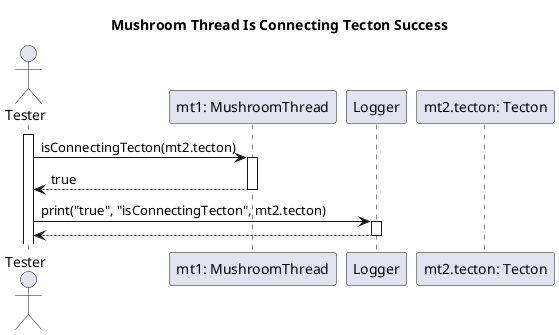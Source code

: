@startuml Mushroom Thread Is Traversible Success

title Mushroom Thread Is Connecting Tecton Success

actor "Tester" as tester

participant "mt1: MushroomThread" as mt1
participant "Logger" as logger
participant "mt2.tecton: Tecton" as t2

activate tester
tester -> mt1: isConnectingTecton(mt2.tecton)
activate mt1
mt1 --> tester: true
deactivate mt1

tester -> logger: print("true", "isConnectingTecton", mt2.tecton)
activate logger
logger --> tester
deactivate logger

@enduml